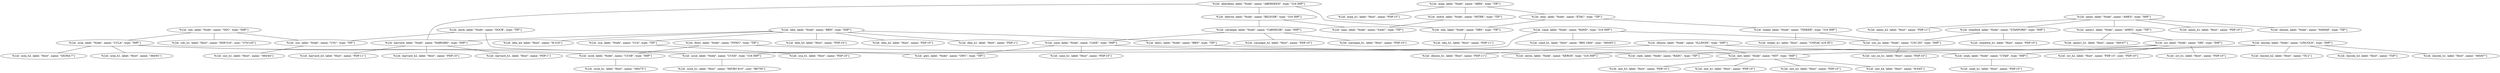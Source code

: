 strict graph {
    "gwc" [label="%{id: :gwc, label: \"Node\", name: \"GWC\", type: \"TIP\"}"]
    "sdc_h1" [label="%{id: :sdc_h1, label: \"Host\", name: \"DDP-516\", user: \"370/145\"}"]
    "ucsb_h1" [label="%{id: :ucsb_h1, label: \"Host\", name: \"360/75\"}"]
    "docb" [label="%{id: :docb, label: \"Node\", name: \"DOCB\", type: \"TIP\"}"]
    "rand_h1" [label="%{id: :rand_h1, label: \"Host\", name: \"IBM 1800\", user: \"360/65\"}"]
    "harvard_h1" [label="%{id: :harvard_h1, label: \"Host\", name: \"PDP-1\"}"]
    "arpa" [label="%{id: :arpa, label: \"Node\", name: \"ARPA\", type: \"TIP\"}"]
    "ucla_h1" [label="%{id: :ucla_h1, label: \"Host\", name: \"360/91\"}"]
    "mit" [label="%{id: :mit, label: \"Node\", name: \"MIT\", type: \"IMP\"}"]
    "mitre" [label="%{id: :mitre, label: \"Node\", name: \"MITRE\", type: \"TIP\"}"]
    "carnegie" [label="%{id: :carnegie, label: \"Node\", name: \"CARNEGIE\", type: \"IMP\"}"]
    "mit_h2" [label="%{id: :mit_h2, label: \"Host\", name: \"PDP-10\"}"]
    "ames" [label="%{id: :ames, label: \"Node\", name: \"AMES\", type: \"IMP\"}"]
    "sri_h2" [label="%{id: :sri_h2, label: \"Host\", name: \"PDP-15\", user: \"PDP-10\"}"]
    "aberdeen" [label="%{id: :aberdeen, label: \"Node\", name: \"ABERDEEN\", type: \"316 IMP\"}"]
    "case_h1" [label="%{id: :case_h1, label: \"Host\", name: \"PDP-10\"}"]
    "cca" [label="%{id: :cca, label: \"Node\", name: \"CCA\", type: \"TIP\"}"]
    "nbs_h1" [label="%{id: :nbs_h1, label: \"Host\", name: \"PDP-11\"}"]
    "ucsd_h1" [label="%{id: :ucsd_h1, label: \"Host\", name: \"MICRO 810\", user: \"B6700\"}"]
    "sdc" [label="%{id: :sdc, label: \"Node\", name: \"SDC\", type: \"IMP\"}"]
    "mit_h4" [label="%{id: :mit_h4, label: \"Host\", name: \"H-645\"}"]
    "utah_h1" [label="%{id: :utah_h1, label: \"Host\", name: \"PDP-10\"}"]
    "mit_h3" [label="%{id: :mit_h3, label: \"Host\", name: \"PDP-10\"}"]
    "ucsb" [label="%{id: :ucsb, label: \"Node\", name: \"UCSB\", type: \"IMP\"}"]
    "mit_h1" [label="%{id: :mit_h1, label: \"Host\", name: \"PDP-10\"}"]
    "ames1" [label="%{id: :ames1, label: \"Node\", name: \"AMES\", type: \"TIP\"}"]
    "utah" [label="%{id: :utah, label: \"Node\", name: \"UTAH\", type: \"IMP\"}"]
    "bbn" [label="%{id: :bbn, label: \"Node\", name: \"BBN\", type: \"IMP\"}"]
    "ucla" [label="%{id: :ucla, label: \"Node\", name: \"UCLA\", type: \"IMP\"}"]
    "usc_isi_h1" [label="%{id: :usc_isi_h1, label: \"Host\", name: \"PDP-10\"}"]
    "bbn1" [label="%{id: :bbn1, label: \"Node\", name: \"BBN\", type: \"TIP\"}"]
    "harvard_h3" [label="%{id: :harvard_h3, label: \"Host\", name: \"PDP-11\"}"]
    "ames_h1" [label="%{id: :ames_h1, label: \"Host\", name: \"PDP-10\"}"]
    "harvard" [label="%{id: :harvard, label: \"Node\", name: \"HARVARD\", type: \"IMP\"}"]
    "stanford_h1" [label="%{id: :stanford_h1, label: \"Host\", name: \"PDP-10\"}"]
    "lincoln_h3" [label="%{id: :lincoln_h3, label: \"Host\", name: \"TSP\"}"]
    "bbn_h3" [label="%{id: :bbn_h3, label: \"Host\", name: \"PDP-10\"}"]
    "bbn_h2" [label="%{id: :bbn_h2, label: \"Host\", name: \"PDP-10\"}"]
    "usc" [label="%{id: :usc, label: \"Node\", name: \"USC\", type: \"TIP\"}"]
    "tinker" [label="%{id: :tinker, label: \"Node\", name: \"TINKER\", type: \"316 IMP\"}"]
    "ames1_h1" [label="%{id: :ames1_h1, label: \"Host\", name: \"360-67\"}"]
    "fnwc" [label="%{id: :fnwc, label: \"Node\", name: \"FNWC\", type: \"TIP\"}"]
    "illinois_h1" [label="%{id: :illinois_h1, label: \"Host\", name: \"PDP-11\"}"]
    "ucla_h2" [label="%{id: :ucla_h2, label: \"Host\", name: \"SIGMA-7\"}"]
    "lincoln_h1" [label="%{id: :lincoln_h1, label: \"Host\", name: \"360/67\"}"]
    "tinker_h1" [label="%{id: :tinker_h1, label: \"Host\", name: \"UNIVAC 418 III\"}"]
    "case" [label="%{id: :case, label: \"Node\", name: \"CASE\", type: \"IMP\"}"]
    "usc_h1" [label="%{id: :usc_h1, label: \"Host\", name: \"360/44\"}"]
    "harvard_h2" [label="%{id: :harvard_h2, label: \"Host\", name: \"PDP-10\"}"]
    "lincoln" [label="%{id: :lincoln, label: \"Node\", name: \"LINCOLN\", type: \"IMP\"}"]
    "usc_isi" [label="%{id: :usc_isi, label: \"Node\", name: \"USC-ISI\", type: \"IMP\"}"]
    "hawaii" [label="%{id: :hawaii, label: \"Node\", name: \"HAWAII\", type: \"TIP\"}"]
    "arpa_h1" [label="%{id: :arpa_h1, label: \"Host\", name: \"PDP-15\"}"]
    "cca_h1" [label="%{id: :cca_h1, label: \"Host\", name: \"PDP-10\"}"]
    "bbn_h1" [label="%{id: :bbn_h1, label: \"Host\", name: \"PDP-1\"}"]
    "sri_h1" [label="%{id: :sri_h1, label: \"Host\", name: \"PDP-10\"}"]
    "lincoln_h2" [label="%{id: :lincoln_h2, label: \"Host\", name: \"TX-2\"}"]
    "xerox" [label="%{id: :xerox, label: \"Node\", name: \"XEROX\", type: \"316 IMP\"}"]
    "sri" [label="%{id: :sri, label: \"Node\", name: \"SRI\", type: \"IMP\"}"]
    "bbn_h4" [label="%{id: :bbn_h4, label: \"Host\", name: \"H-316\"}"]
    "ucsd" [label="%{id: :ucsd, label: \"Node\", name: \"UCSD\", type: \"316 IMP\"}"]
    "nbs" [label="%{id: :nbs, label: \"Node\", name: \"NBS\", type: \"TIP\"}"]
    "illinois" [label="%{id: :illinois, label: \"Node\", name: \"ILLINOIS\", type: \"IMP\"}"]
    "rand" [label="%{id: :rand, label: \"Node\", name: \"RAND\", type: \"316 IMP\"}"]
    "carnegie_h2" [label="%{id: :carnegie_h2, label: \"Host\", name: \"PDP-10\"}"]
    "ames_h2" [label="%{id: :ames_h2, label: \"Host\", name: \"PDP-11\"}"]
    "saac" [label="%{id: :saac, label: \"Node\", name: \"SAAC\", type: \"TIP\"}"]
    "etac" [label="%{id: :etac, label: \"Node\", name: \"ETAC\", type: \"TIP\"}"]
    "carnegie_h1" [label="%{id: :carnegie_h1, label: \"Host\", name: \"PDP-10\"}"]
    "radc" [label="%{id: :radc, label: \"Node\", name: \"RADC\", type: \"TIP\"}"]
    "belvoir" [label="%{id: :belvoir, label: \"Node\", name: \"BELVOIR\", type: \"316 IMP\"}"]
    "stanford" [label="%{id: :stanford, label: \"Node\", name: \"STANFORD\", type: \"IMP\"}"]
    "docb" -- "gwc" [weight=1]
    "docb" -- "usc" [weight=1]
    "arpa" -- "etac" [weight=1]
    "arpa" -- "mitre" [weight=1]
    "arpa" -- "arpa_h1" [weight=1]
    "mit" -- "mit_h1" [weight=1]
    "mit" -- "mit_h2" [weight=1]
    "mit" -- "mit_h3" [weight=1]
    "mit" -- "mit_h4" [weight=1]
    "mitre" -- "saac" [weight=1]
    "carnegie" -- "case" [weight=1]
    "carnegie" -- "carnegie_h1" [weight=1]
    "carnegie" -- "carnegie_h2" [weight=1]
    "ames" -- "ames1" [weight=1]
    "ames" -- "hawaii" [weight=1]
    "ames" -- "ames_h1" [weight=1]
    "ames" -- "ames_h2" [weight=1]
    "ames" -- "stanford" [weight=1]
    "aberdeen" -- "nbs" [weight=1]
    "aberdeen" -- "belvoir" [weight=1]
    "aberdeen" -- "harvard" [weight=1]
    "cca" -- "cca_h1" [weight=1]
    "sdc" -- "usc" [weight=1]
    "sdc" -- "ucla" [weight=1]
    "sdc" -- "sdc_h1" [weight=1]
    "ucsb" -- "ucsb_h1" [weight=1]
    "ames1" -- "sri" [weight=1]
    "ames1" -- "ames1_h1" [weight=1]
    "utah" -- "utah_h1" [weight=1]
    "bbn" -- "cca" [weight=1]
    "bbn" -- "bbn1" [weight=1]
    "bbn" -- "bbn_h1" [weight=1]
    "bbn" -- "bbn_h2" [weight=1]
    "bbn" -- "bbn_h3" [weight=1]
    "bbn" -- "bbn_h4" [weight=1]
    "bbn" -- "harvard" [weight=1]
    "ucla" -- "ucsb" [weight=1]
    "ucla" -- "ucsd" [weight=1]
    "ucla" -- "ucla_h1" [weight=1]
    "ucla" -- "ucla_h2" [weight=1]
    "bbn1" -- "mit" [weight=1]
    "harvard" -- "harvard_h1" [weight=1]
    "harvard" -- "harvard_h2" [weight=1]
    "harvard" -- "harvard_h3" [weight=1]
    "usc" -- "usc_h1" [weight=1]
    "tinker" -- "tinker_h1" [weight=1]
    "tinker" -- "usc_isi" [weight=1]
    "fnwc" -- "ucsb" [weight=1]
    "fnwc" -- "xerox" [weight=1]
    "case" -- "gwc" [weight=1]
    "case" -- "radc" [weight=1]
    "case" -- "case_h1" [weight=1]
    "lincoln" -- "mit" [weight=1]
    "lincoln" -- "radc" [weight=1]
    "lincoln" -- "lincoln_h1" [weight=1]
    "lincoln" -- "lincoln_h2" [weight=1]
    "lincoln" -- "lincoln_h3" [weight=1]
    "usc_isi" -- "usc_isi_h1" [weight=1]
    "sri" -- "utah" [weight=1]
    "sri" -- "xerox" [weight=1]
    "sri" -- "sri_h1" [weight=1]
    "sri" -- "sri_h2" [weight=1]
    "ucsd" -- "ucsd_h1" [weight=1]
    "nbs" -- "nbs_h1" [weight=1]
    "illinois" -- "mit" [weight=1]
    "illinois" -- "utah" [weight=1]
    "illinois" -- "illinois_h1" [weight=1]
    "rand" -- "ucsd" [weight=1]
    "rand" -- "rand_h1" [weight=1]
    "rand" -- "usc_isi" [weight=1]
    "etac" -- "nbs" [weight=1]
    "etac" -- "tinker" [weight=1]
    "belvoir" -- "saac" [weight=1]
    "belvoir" -- "carnegie" [weight=1]
    "stanford" -- "usc_isi" [weight=1]
    "stanford" -- "stanford_h1" [weight=1]
}
